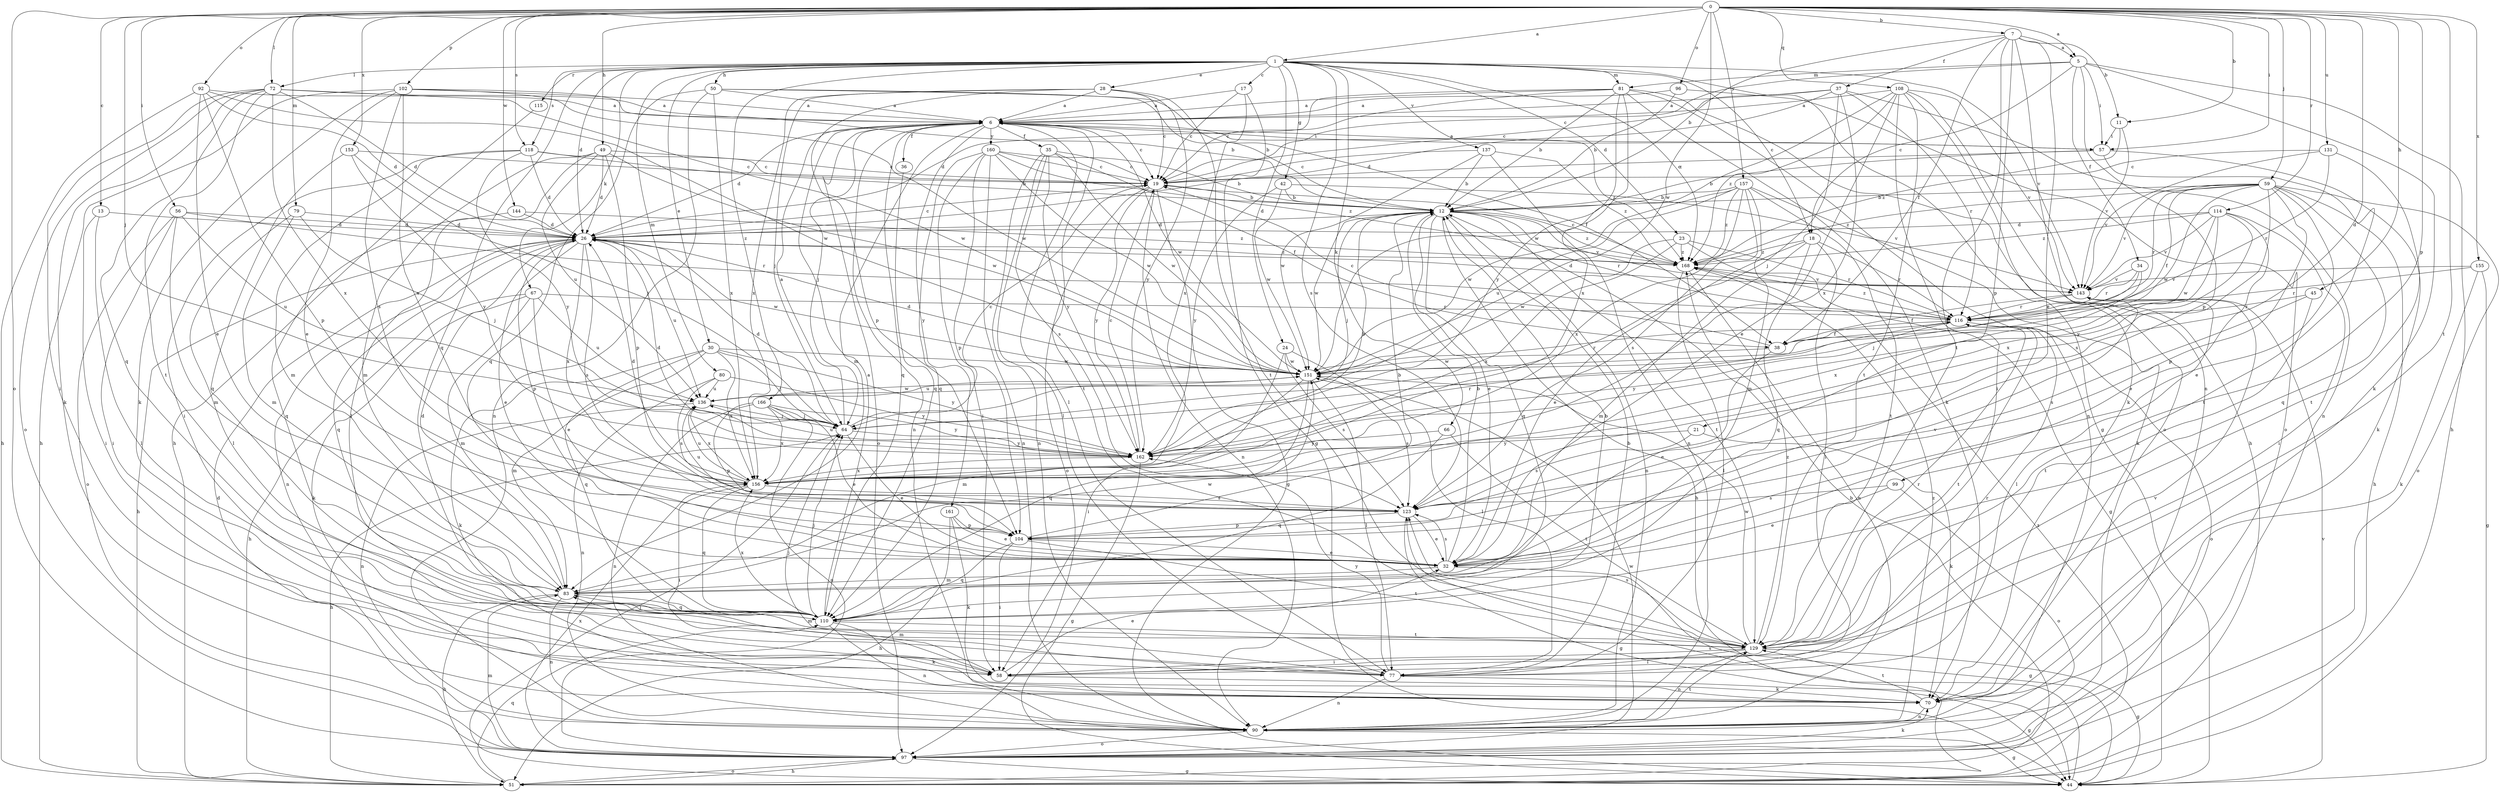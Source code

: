 strict digraph  {
0;
1;
5;
6;
7;
11;
12;
13;
17;
18;
19;
21;
23;
24;
26;
28;
30;
32;
34;
35;
36;
37;
38;
42;
44;
45;
49;
50;
51;
56;
57;
58;
59;
64;
66;
67;
70;
72;
77;
79;
80;
81;
83;
90;
92;
96;
97;
99;
102;
104;
108;
110;
114;
115;
116;
118;
123;
129;
131;
136;
137;
143;
144;
151;
153;
155;
156;
157;
160;
161;
162;
166;
168;
0 -> 1  [label=a];
0 -> 5  [label=a];
0 -> 7  [label=b];
0 -> 11  [label=b];
0 -> 13  [label=c];
0 -> 21  [label=d];
0 -> 45  [label=h];
0 -> 49  [label=h];
0 -> 56  [label=i];
0 -> 57  [label=i];
0 -> 59  [label=j];
0 -> 64  [label=j];
0 -> 72  [label=l];
0 -> 79  [label=m];
0 -> 92  [label=o];
0 -> 96  [label=o];
0 -> 97  [label=o];
0 -> 99  [label=p];
0 -> 102  [label=p];
0 -> 108  [label=q];
0 -> 114  [label=r];
0 -> 118  [label=s];
0 -> 129  [label=t];
0 -> 131  [label=u];
0 -> 144  [label=w];
0 -> 151  [label=w];
0 -> 153  [label=x];
0 -> 155  [label=x];
0 -> 157  [label=y];
1 -> 17  [label=c];
1 -> 18  [label=c];
1 -> 23  [label=d];
1 -> 24  [label=d];
1 -> 26  [label=d];
1 -> 28  [label=e];
1 -> 30  [label=e];
1 -> 42  [label=g];
1 -> 44  [label=g];
1 -> 50  [label=h];
1 -> 66  [label=k];
1 -> 67  [label=k];
1 -> 72  [label=l];
1 -> 80  [label=m];
1 -> 81  [label=m];
1 -> 110  [label=q];
1 -> 115  [label=r];
1 -> 118  [label=s];
1 -> 123  [label=s];
1 -> 137  [label=v];
1 -> 143  [label=v];
1 -> 166  [label=z];
1 -> 168  [label=z];
5 -> 18  [label=c];
5 -> 19  [label=c];
5 -> 34  [label=f];
5 -> 51  [label=h];
5 -> 57  [label=i];
5 -> 70  [label=k];
5 -> 81  [label=m];
5 -> 104  [label=p];
6 -> 19  [label=c];
6 -> 26  [label=d];
6 -> 35  [label=f];
6 -> 36  [label=f];
6 -> 57  [label=i];
6 -> 64  [label=j];
6 -> 77  [label=l];
6 -> 83  [label=m];
6 -> 90  [label=n];
6 -> 97  [label=o];
6 -> 110  [label=q];
6 -> 129  [label=t];
6 -> 151  [label=w];
6 -> 160  [label=y];
6 -> 161  [label=y];
6 -> 168  [label=z];
7 -> 5  [label=a];
7 -> 11  [label=b];
7 -> 12  [label=b];
7 -> 32  [label=e];
7 -> 37  [label=f];
7 -> 38  [label=f];
7 -> 90  [label=n];
7 -> 104  [label=p];
7 -> 129  [label=t];
11 -> 57  [label=i];
11 -> 143  [label=v];
11 -> 168  [label=z];
12 -> 26  [label=d];
12 -> 32  [label=e];
12 -> 51  [label=h];
12 -> 64  [label=j];
12 -> 90  [label=n];
12 -> 110  [label=q];
12 -> 116  [label=r];
12 -> 129  [label=t];
12 -> 143  [label=v];
12 -> 151  [label=w];
12 -> 168  [label=z];
13 -> 26  [label=d];
13 -> 58  [label=i];
13 -> 77  [label=l];
17 -> 6  [label=a];
17 -> 19  [label=c];
17 -> 44  [label=g];
17 -> 156  [label=x];
18 -> 32  [label=e];
18 -> 77  [label=l];
18 -> 83  [label=m];
18 -> 110  [label=q];
18 -> 116  [label=r];
18 -> 168  [label=z];
19 -> 12  [label=b];
19 -> 44  [label=g];
19 -> 90  [label=n];
19 -> 97  [label=o];
19 -> 162  [label=y];
21 -> 70  [label=k];
21 -> 123  [label=s];
21 -> 162  [label=y];
23 -> 44  [label=g];
23 -> 116  [label=r];
23 -> 151  [label=w];
23 -> 156  [label=x];
23 -> 168  [label=z];
24 -> 58  [label=i];
24 -> 77  [label=l];
24 -> 123  [label=s];
24 -> 151  [label=w];
26 -> 19  [label=c];
26 -> 32  [label=e];
26 -> 51  [label=h];
26 -> 90  [label=n];
26 -> 104  [label=p];
26 -> 110  [label=q];
26 -> 123  [label=s];
26 -> 136  [label=u];
26 -> 151  [label=w];
26 -> 156  [label=x];
26 -> 168  [label=z];
28 -> 6  [label=a];
28 -> 19  [label=c];
28 -> 64  [label=j];
28 -> 104  [label=p];
28 -> 129  [label=t];
28 -> 156  [label=x];
28 -> 162  [label=y];
30 -> 64  [label=j];
30 -> 70  [label=k];
30 -> 83  [label=m];
30 -> 110  [label=q];
30 -> 151  [label=w];
30 -> 156  [label=x];
30 -> 162  [label=y];
32 -> 12  [label=b];
32 -> 44  [label=g];
32 -> 83  [label=m];
32 -> 123  [label=s];
32 -> 143  [label=v];
34 -> 64  [label=j];
34 -> 116  [label=r];
34 -> 143  [label=v];
34 -> 156  [label=x];
35 -> 19  [label=c];
35 -> 38  [label=f];
35 -> 77  [label=l];
35 -> 90  [label=n];
35 -> 123  [label=s];
35 -> 151  [label=w];
35 -> 162  [label=y];
36 -> 110  [label=q];
37 -> 6  [label=a];
37 -> 19  [label=c];
37 -> 26  [label=d];
37 -> 64  [label=j];
37 -> 90  [label=n];
37 -> 116  [label=r];
37 -> 156  [label=x];
38 -> 19  [label=c];
38 -> 32  [label=e];
38 -> 151  [label=w];
42 -> 12  [label=b];
42 -> 143  [label=v];
42 -> 151  [label=w];
42 -> 162  [label=y];
44 -> 64  [label=j];
44 -> 123  [label=s];
44 -> 143  [label=v];
45 -> 116  [label=r];
45 -> 123  [label=s];
45 -> 129  [label=t];
49 -> 19  [label=c];
49 -> 26  [label=d];
49 -> 77  [label=l];
49 -> 83  [label=m];
49 -> 104  [label=p];
49 -> 136  [label=u];
49 -> 151  [label=w];
50 -> 6  [label=a];
50 -> 12  [label=b];
50 -> 38  [label=f];
50 -> 90  [label=n];
50 -> 110  [label=q];
50 -> 156  [label=x];
51 -> 12  [label=b];
51 -> 97  [label=o];
51 -> 110  [label=q];
51 -> 168  [label=z];
56 -> 26  [label=d];
56 -> 58  [label=i];
56 -> 83  [label=m];
56 -> 97  [label=o];
56 -> 116  [label=r];
56 -> 136  [label=u];
57 -> 6  [label=a];
57 -> 12  [label=b];
57 -> 19  [label=c];
57 -> 70  [label=k];
57 -> 129  [label=t];
58 -> 32  [label=e];
58 -> 64  [label=j];
58 -> 70  [label=k];
58 -> 116  [label=r];
59 -> 12  [label=b];
59 -> 32  [label=e];
59 -> 38  [label=f];
59 -> 51  [label=h];
59 -> 97  [label=o];
59 -> 104  [label=p];
59 -> 110  [label=q];
59 -> 116  [label=r];
59 -> 123  [label=s];
59 -> 143  [label=v];
59 -> 151  [label=w];
59 -> 168  [label=z];
64 -> 6  [label=a];
64 -> 19  [label=c];
64 -> 26  [label=d];
64 -> 32  [label=e];
64 -> 51  [label=h];
64 -> 162  [label=y];
66 -> 110  [label=q];
66 -> 129  [label=t];
66 -> 162  [label=y];
67 -> 32  [label=e];
67 -> 51  [label=h];
67 -> 70  [label=k];
67 -> 83  [label=m];
67 -> 116  [label=r];
67 -> 136  [label=u];
70 -> 90  [label=n];
70 -> 129  [label=t];
70 -> 143  [label=v];
72 -> 6  [label=a];
72 -> 26  [label=d];
72 -> 58  [label=i];
72 -> 70  [label=k];
72 -> 97  [label=o];
72 -> 110  [label=q];
72 -> 129  [label=t];
72 -> 151  [label=w];
72 -> 156  [label=x];
77 -> 12  [label=b];
77 -> 44  [label=g];
77 -> 83  [label=m];
77 -> 90  [label=n];
77 -> 162  [label=y];
79 -> 26  [label=d];
79 -> 64  [label=j];
79 -> 77  [label=l];
79 -> 83  [label=m];
80 -> 90  [label=n];
80 -> 123  [label=s];
80 -> 136  [label=u];
80 -> 162  [label=y];
81 -> 6  [label=a];
81 -> 12  [label=b];
81 -> 19  [label=c];
81 -> 26  [label=d];
81 -> 70  [label=k];
81 -> 90  [label=n];
81 -> 97  [label=o];
81 -> 156  [label=x];
81 -> 162  [label=y];
83 -> 26  [label=d];
83 -> 51  [label=h];
83 -> 90  [label=n];
83 -> 110  [label=q];
83 -> 151  [label=w];
90 -> 44  [label=g];
90 -> 97  [label=o];
90 -> 129  [label=t];
90 -> 168  [label=z];
92 -> 6  [label=a];
92 -> 26  [label=d];
92 -> 32  [label=e];
92 -> 51  [label=h];
92 -> 104  [label=p];
92 -> 151  [label=w];
96 -> 6  [label=a];
96 -> 12  [label=b];
96 -> 97  [label=o];
97 -> 26  [label=d];
97 -> 44  [label=g];
97 -> 51  [label=h];
97 -> 70  [label=k];
97 -> 83  [label=m];
97 -> 151  [label=w];
97 -> 156  [label=x];
99 -> 32  [label=e];
99 -> 97  [label=o];
99 -> 123  [label=s];
102 -> 6  [label=a];
102 -> 12  [label=b];
102 -> 32  [label=e];
102 -> 51  [label=h];
102 -> 70  [label=k];
102 -> 123  [label=s];
102 -> 151  [label=w];
102 -> 156  [label=x];
104 -> 12  [label=b];
104 -> 32  [label=e];
104 -> 58  [label=i];
104 -> 110  [label=q];
104 -> 129  [label=t];
108 -> 6  [label=a];
108 -> 32  [label=e];
108 -> 51  [label=h];
108 -> 58  [label=i];
108 -> 70  [label=k];
108 -> 129  [label=t];
108 -> 143  [label=v];
108 -> 151  [label=w];
108 -> 168  [label=z];
110 -> 6  [label=a];
110 -> 12  [label=b];
110 -> 64  [label=j];
110 -> 70  [label=k];
110 -> 90  [label=n];
110 -> 129  [label=t];
110 -> 156  [label=x];
114 -> 26  [label=d];
114 -> 32  [label=e];
114 -> 58  [label=i];
114 -> 143  [label=v];
114 -> 151  [label=w];
114 -> 156  [label=x];
114 -> 162  [label=y];
114 -> 168  [label=z];
115 -> 51  [label=h];
116 -> 38  [label=f];
116 -> 97  [label=o];
116 -> 129  [label=t];
116 -> 162  [label=y];
116 -> 168  [label=z];
118 -> 12  [label=b];
118 -> 19  [label=c];
118 -> 26  [label=d];
118 -> 58  [label=i];
118 -> 83  [label=m];
118 -> 162  [label=y];
123 -> 32  [label=e];
123 -> 44  [label=g];
123 -> 104  [label=p];
123 -> 136  [label=u];
129 -> 44  [label=g];
129 -> 58  [label=i];
129 -> 77  [label=l];
129 -> 83  [label=m];
129 -> 90  [label=n];
129 -> 116  [label=r];
129 -> 123  [label=s];
129 -> 151  [label=w];
129 -> 168  [label=z];
131 -> 19  [label=c];
131 -> 116  [label=r];
131 -> 129  [label=t];
131 -> 143  [label=v];
136 -> 64  [label=j];
136 -> 90  [label=n];
136 -> 151  [label=w];
136 -> 156  [label=x];
137 -> 12  [label=b];
137 -> 19  [label=c];
137 -> 90  [label=n];
137 -> 151  [label=w];
137 -> 168  [label=z];
143 -> 26  [label=d];
143 -> 38  [label=f];
143 -> 77  [label=l];
143 -> 116  [label=r];
144 -> 26  [label=d];
144 -> 110  [label=q];
144 -> 168  [label=z];
151 -> 26  [label=d];
151 -> 77  [label=l];
151 -> 83  [label=m];
151 -> 110  [label=q];
151 -> 116  [label=r];
151 -> 123  [label=s];
151 -> 136  [label=u];
153 -> 19  [label=c];
153 -> 64  [label=j];
153 -> 110  [label=q];
153 -> 162  [label=y];
155 -> 44  [label=g];
155 -> 70  [label=k];
155 -> 116  [label=r];
155 -> 143  [label=v];
156 -> 26  [label=d];
156 -> 58  [label=i];
156 -> 110  [label=q];
156 -> 123  [label=s];
156 -> 136  [label=u];
157 -> 12  [label=b];
157 -> 70  [label=k];
157 -> 83  [label=m];
157 -> 123  [label=s];
157 -> 129  [label=t];
157 -> 136  [label=u];
157 -> 151  [label=w];
157 -> 156  [label=x];
157 -> 168  [label=z];
160 -> 12  [label=b];
160 -> 19  [label=c];
160 -> 58  [label=i];
160 -> 90  [label=n];
160 -> 104  [label=p];
160 -> 110  [label=q];
160 -> 151  [label=w];
160 -> 168  [label=z];
161 -> 32  [label=e];
161 -> 51  [label=h];
161 -> 70  [label=k];
161 -> 104  [label=p];
162 -> 12  [label=b];
162 -> 19  [label=c];
162 -> 26  [label=d];
162 -> 44  [label=g];
162 -> 116  [label=r];
162 -> 136  [label=u];
162 -> 156  [label=x];
166 -> 32  [label=e];
166 -> 64  [label=j];
166 -> 90  [label=n];
166 -> 97  [label=o];
166 -> 104  [label=p];
166 -> 156  [label=x];
166 -> 162  [label=y];
168 -> 19  [label=c];
168 -> 77  [label=l];
168 -> 90  [label=n];
168 -> 143  [label=v];
}
